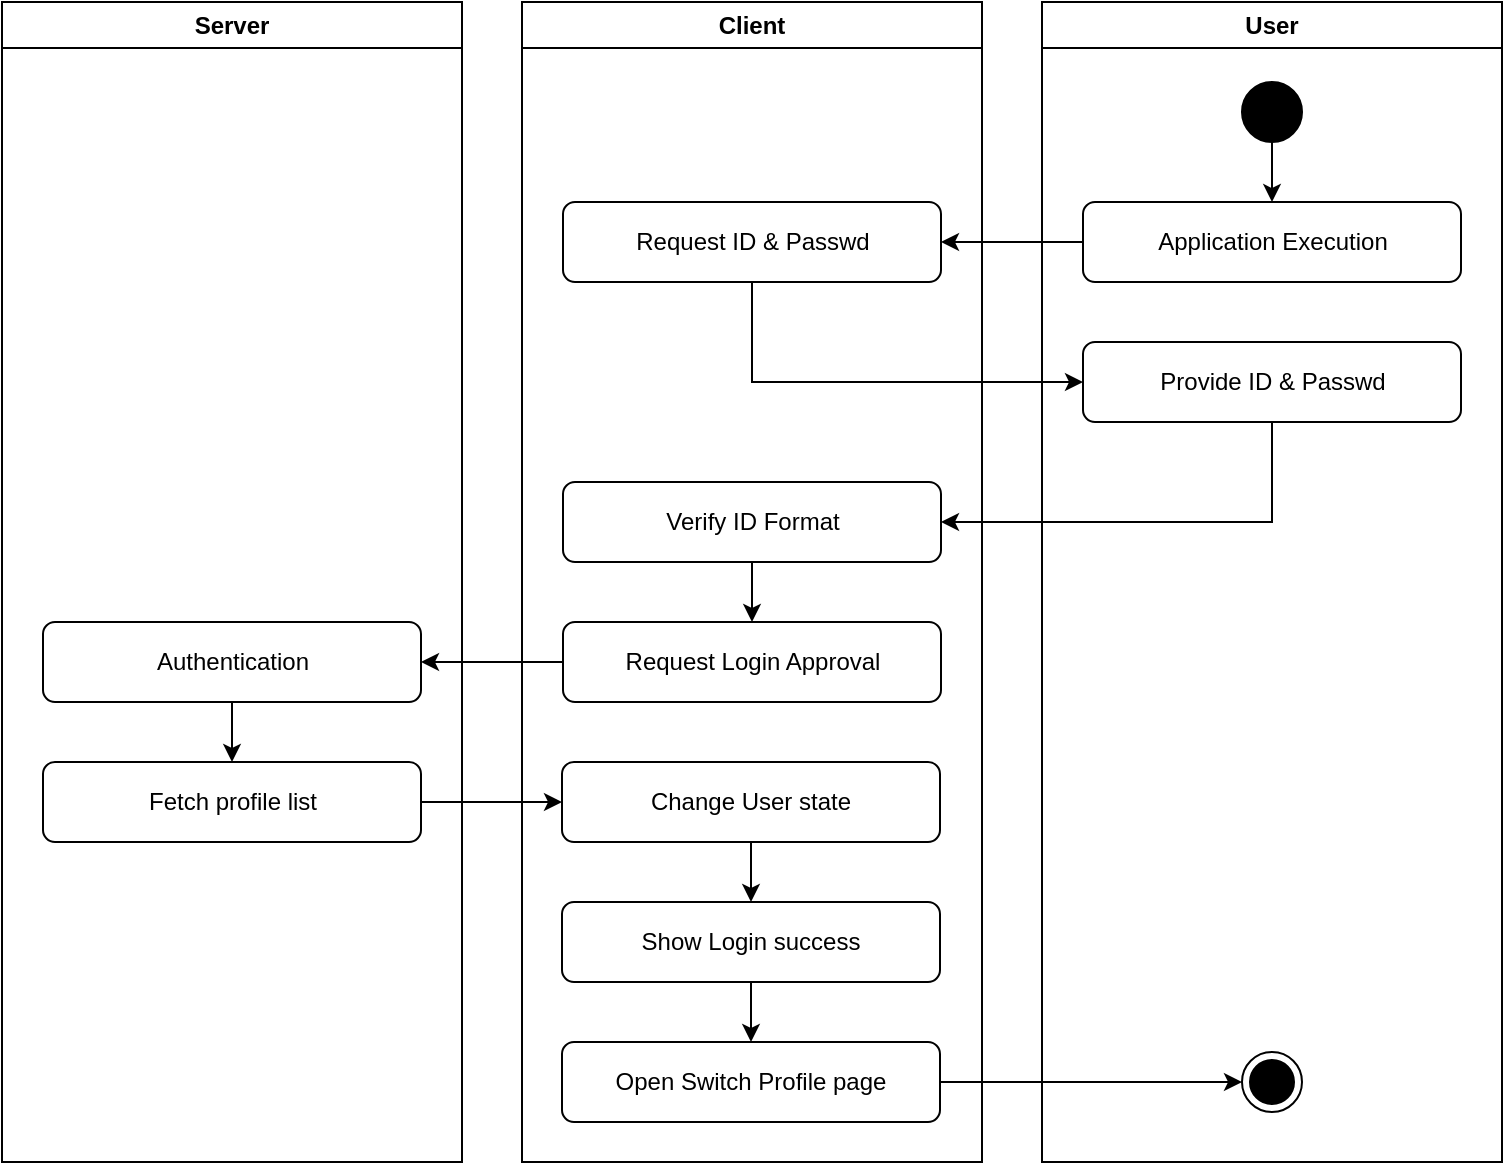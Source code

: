 <mxfile version="24.8.6">
  <diagram name="페이지-1" id="HObtC5oPkVgvrynjsulA">
    <mxGraphModel dx="1434" dy="780" grid="1" gridSize="10" guides="1" tooltips="1" connect="1" arrows="1" fold="1" page="1" pageScale="1" pageWidth="827" pageHeight="1169" math="0" shadow="0">
      <root>
        <mxCell id="0" />
        <mxCell id="1" parent="0" />
        <mxCell id="wxyRs1XQf3C56py_Pnzs-1" value="Server" style="swimlane;whiteSpace=wrap;html=1;" parent="1" vertex="1">
          <mxGeometry x="39" y="50" width="230" height="580" as="geometry" />
        </mxCell>
        <mxCell id="wxyRs1XQf3C56py_Pnzs-22" value="" style="edgeStyle=orthogonalEdgeStyle;rounded=0;orthogonalLoop=1;jettySize=auto;html=1;" parent="wxyRs1XQf3C56py_Pnzs-1" source="wxyRs1XQf3C56py_Pnzs-18" target="wxyRs1XQf3C56py_Pnzs-20" edge="1">
          <mxGeometry relative="1" as="geometry" />
        </mxCell>
        <mxCell id="wxyRs1XQf3C56py_Pnzs-18" value="Authentication" style="rounded=1;whiteSpace=wrap;html=1;" parent="wxyRs1XQf3C56py_Pnzs-1" vertex="1">
          <mxGeometry x="20.5" y="310" width="189" height="40" as="geometry" />
        </mxCell>
        <mxCell id="wxyRs1XQf3C56py_Pnzs-20" value="Fetch profile list" style="rounded=1;whiteSpace=wrap;html=1;" parent="wxyRs1XQf3C56py_Pnzs-1" vertex="1">
          <mxGeometry x="20.5" y="380" width="189" height="40" as="geometry" />
        </mxCell>
        <mxCell id="wxyRs1XQf3C56py_Pnzs-2" value="Client" style="swimlane;whiteSpace=wrap;html=1;" parent="1" vertex="1">
          <mxGeometry x="299" y="50" width="230" height="580" as="geometry" />
        </mxCell>
        <mxCell id="wxyRs1XQf3C56py_Pnzs-7" value="Request ID &amp;amp; Passwd" style="rounded=1;whiteSpace=wrap;html=1;" parent="wxyRs1XQf3C56py_Pnzs-2" vertex="1">
          <mxGeometry x="20.5" y="100" width="189" height="40" as="geometry" />
        </mxCell>
        <mxCell id="wxyRs1XQf3C56py_Pnzs-17" style="edgeStyle=orthogonalEdgeStyle;rounded=0;orthogonalLoop=1;jettySize=auto;html=1;entryX=0.5;entryY=0;entryDx=0;entryDy=0;" parent="wxyRs1XQf3C56py_Pnzs-2" source="wxyRs1XQf3C56py_Pnzs-10" target="wxyRs1XQf3C56py_Pnzs-11" edge="1">
          <mxGeometry relative="1" as="geometry" />
        </mxCell>
        <mxCell id="wxyRs1XQf3C56py_Pnzs-10" value="Verify ID Format" style="rounded=1;whiteSpace=wrap;html=1;" parent="wxyRs1XQf3C56py_Pnzs-2" vertex="1">
          <mxGeometry x="20.5" y="240" width="189" height="40" as="geometry" />
        </mxCell>
        <mxCell id="wxyRs1XQf3C56py_Pnzs-11" value="Request Login Approval" style="rounded=1;whiteSpace=wrap;html=1;" parent="wxyRs1XQf3C56py_Pnzs-2" vertex="1">
          <mxGeometry x="20.5" y="310" width="189" height="40" as="geometry" />
        </mxCell>
        <mxCell id="wxyRs1XQf3C56py_Pnzs-26" style="edgeStyle=orthogonalEdgeStyle;rounded=0;orthogonalLoop=1;jettySize=auto;html=1;entryX=0.5;entryY=0;entryDx=0;entryDy=0;" parent="wxyRs1XQf3C56py_Pnzs-2" source="wxyRs1XQf3C56py_Pnzs-23" target="wxyRs1XQf3C56py_Pnzs-25" edge="1">
          <mxGeometry relative="1" as="geometry" />
        </mxCell>
        <mxCell id="wxyRs1XQf3C56py_Pnzs-23" value="Change User state" style="rounded=1;whiteSpace=wrap;html=1;" parent="wxyRs1XQf3C56py_Pnzs-2" vertex="1">
          <mxGeometry x="20" y="380" width="189" height="40" as="geometry" />
        </mxCell>
        <mxCell id="wxyRs1XQf3C56py_Pnzs-30" value="" style="edgeStyle=orthogonalEdgeStyle;rounded=0;orthogonalLoop=1;jettySize=auto;html=1;" parent="wxyRs1XQf3C56py_Pnzs-2" source="wxyRs1XQf3C56py_Pnzs-25" target="wxyRs1XQf3C56py_Pnzs-28" edge="1">
          <mxGeometry relative="1" as="geometry" />
        </mxCell>
        <mxCell id="wxyRs1XQf3C56py_Pnzs-25" value="Show Login success" style="rounded=1;whiteSpace=wrap;html=1;" parent="wxyRs1XQf3C56py_Pnzs-2" vertex="1">
          <mxGeometry x="20" y="450" width="189" height="40" as="geometry" />
        </mxCell>
        <mxCell id="wxyRs1XQf3C56py_Pnzs-28" value="Open Switch Profile page" style="rounded=1;whiteSpace=wrap;html=1;" parent="wxyRs1XQf3C56py_Pnzs-2" vertex="1">
          <mxGeometry x="20" y="520" width="189" height="40" as="geometry" />
        </mxCell>
        <mxCell id="wxyRs1XQf3C56py_Pnzs-3" value="User" style="swimlane;whiteSpace=wrap;html=1;" parent="1" vertex="1">
          <mxGeometry x="559" y="50" width="230" height="580" as="geometry" />
        </mxCell>
        <mxCell id="wxyRs1XQf3C56py_Pnzs-4" value="Application Execution" style="rounded=1;whiteSpace=wrap;html=1;" parent="wxyRs1XQf3C56py_Pnzs-3" vertex="1">
          <mxGeometry x="20.5" y="100" width="189" height="40" as="geometry" />
        </mxCell>
        <mxCell id="wxyRs1XQf3C56py_Pnzs-6" style="edgeStyle=orthogonalEdgeStyle;rounded=0;orthogonalLoop=1;jettySize=auto;html=1;entryX=0.5;entryY=0;entryDx=0;entryDy=0;" parent="wxyRs1XQf3C56py_Pnzs-3" source="wxyRs1XQf3C56py_Pnzs-5" target="wxyRs1XQf3C56py_Pnzs-4" edge="1">
          <mxGeometry relative="1" as="geometry" />
        </mxCell>
        <mxCell id="wxyRs1XQf3C56py_Pnzs-5" value="" style="ellipse;whiteSpace=wrap;html=1;aspect=fixed;fillColor=#000000;" parent="wxyRs1XQf3C56py_Pnzs-3" vertex="1">
          <mxGeometry x="100" y="40" width="30" height="30" as="geometry" />
        </mxCell>
        <mxCell id="wxyRs1XQf3C56py_Pnzs-8" value="Provide ID &amp;amp; Passwd" style="rounded=1;whiteSpace=wrap;html=1;" parent="wxyRs1XQf3C56py_Pnzs-3" vertex="1">
          <mxGeometry x="20.5" y="170" width="189" height="40" as="geometry" />
        </mxCell>
        <mxCell id="wxyRs1XQf3C56py_Pnzs-27" value="" style="ellipse;html=1;shape=endState;fillColor=strokeColor;" parent="wxyRs1XQf3C56py_Pnzs-3" vertex="1">
          <mxGeometry x="100" y="525" width="30" height="30" as="geometry" />
        </mxCell>
        <mxCell id="wxyRs1XQf3C56py_Pnzs-13" style="edgeStyle=orthogonalEdgeStyle;rounded=0;orthogonalLoop=1;jettySize=auto;html=1;entryX=1;entryY=0.5;entryDx=0;entryDy=0;" parent="1" source="wxyRs1XQf3C56py_Pnzs-4" target="wxyRs1XQf3C56py_Pnzs-7" edge="1">
          <mxGeometry relative="1" as="geometry" />
        </mxCell>
        <mxCell id="wxyRs1XQf3C56py_Pnzs-15" style="edgeStyle=orthogonalEdgeStyle;rounded=0;orthogonalLoop=1;jettySize=auto;html=1;entryX=0;entryY=0.5;entryDx=0;entryDy=0;" parent="1" source="wxyRs1XQf3C56py_Pnzs-7" target="wxyRs1XQf3C56py_Pnzs-8" edge="1">
          <mxGeometry relative="1" as="geometry">
            <Array as="points">
              <mxPoint x="414" y="240" />
            </Array>
          </mxGeometry>
        </mxCell>
        <mxCell id="wxyRs1XQf3C56py_Pnzs-16" style="edgeStyle=orthogonalEdgeStyle;rounded=0;orthogonalLoop=1;jettySize=auto;html=1;entryX=1;entryY=0.5;entryDx=0;entryDy=0;exitX=0.5;exitY=1;exitDx=0;exitDy=0;" parent="1" source="wxyRs1XQf3C56py_Pnzs-8" target="wxyRs1XQf3C56py_Pnzs-10" edge="1">
          <mxGeometry relative="1" as="geometry">
            <Array as="points">
              <mxPoint x="674" y="310" />
            </Array>
          </mxGeometry>
        </mxCell>
        <mxCell id="wxyRs1XQf3C56py_Pnzs-19" style="edgeStyle=orthogonalEdgeStyle;rounded=0;orthogonalLoop=1;jettySize=auto;html=1;entryX=1;entryY=0.5;entryDx=0;entryDy=0;" parent="1" source="wxyRs1XQf3C56py_Pnzs-11" target="wxyRs1XQf3C56py_Pnzs-18" edge="1">
          <mxGeometry relative="1" as="geometry" />
        </mxCell>
        <mxCell id="wxyRs1XQf3C56py_Pnzs-24" style="edgeStyle=orthogonalEdgeStyle;rounded=0;orthogonalLoop=1;jettySize=auto;html=1;entryX=0;entryY=0.5;entryDx=0;entryDy=0;" parent="1" source="wxyRs1XQf3C56py_Pnzs-20" target="wxyRs1XQf3C56py_Pnzs-23" edge="1">
          <mxGeometry relative="1" as="geometry" />
        </mxCell>
        <mxCell id="wxyRs1XQf3C56py_Pnzs-29" style="edgeStyle=orthogonalEdgeStyle;rounded=0;orthogonalLoop=1;jettySize=auto;html=1;entryX=0;entryY=0.5;entryDx=0;entryDy=0;" parent="1" source="wxyRs1XQf3C56py_Pnzs-28" target="wxyRs1XQf3C56py_Pnzs-27" edge="1">
          <mxGeometry relative="1" as="geometry" />
        </mxCell>
      </root>
    </mxGraphModel>
  </diagram>
</mxfile>
